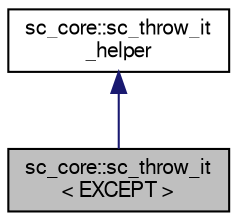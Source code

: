 digraph "sc_core::sc_throw_it&lt; EXCEPT &gt;"
{
  edge [fontname="FreeSans",fontsize="10",labelfontname="FreeSans",labelfontsize="10"];
  node [fontname="FreeSans",fontsize="10",shape=record];
  Node0 [label="sc_core::sc_throw_it\l\< EXCEPT \>",height=0.2,width=0.4,color="black", fillcolor="grey75", style="filled", fontcolor="black"];
  Node1 -> Node0 [dir="back",color="midnightblue",fontsize="10",style="solid",fontname="FreeSans"];
  Node1 [label="sc_core::sc_throw_it\l_helper",height=0.2,width=0.4,color="black", fillcolor="white", style="filled",URL="$a01916.html"];
}

